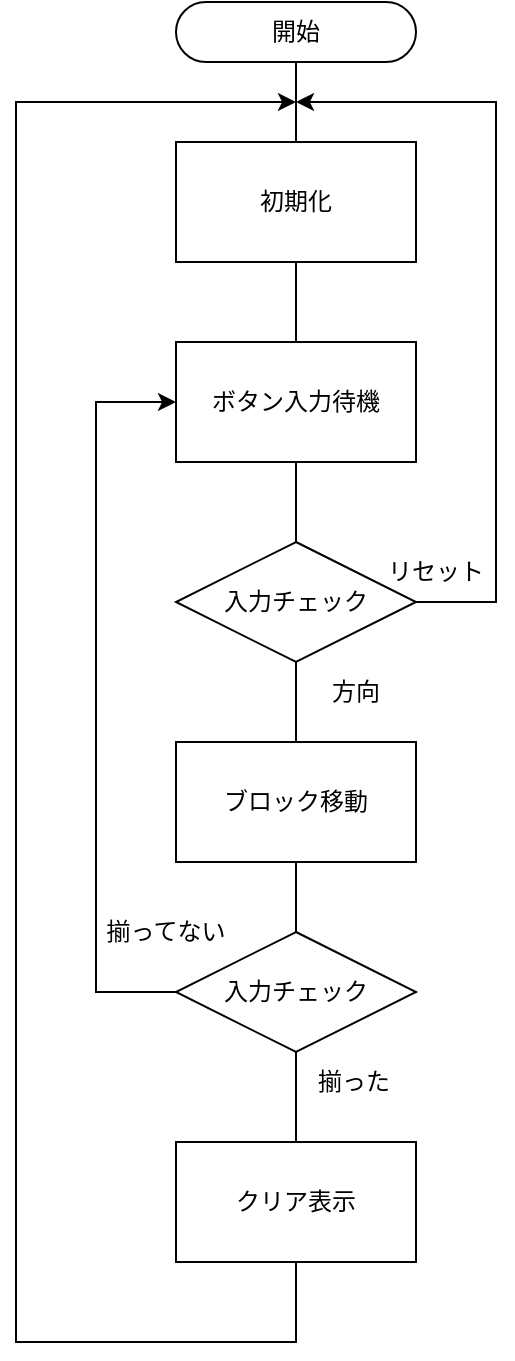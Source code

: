<mxfile version="15.5.0" type="device"><diagram id="jKC7vC3uH3VWmvzwkpSC" name="Page-1"><mxGraphModel dx="559" dy="258" grid="1" gridSize="10" guides="1" tooltips="1" connect="1" arrows="1" fold="1" page="1" pageScale="1" pageWidth="827" pageHeight="1169" math="0" shadow="0"><root><mxCell id="0"/><mxCell id="1" parent="0"/><mxCell id="xdNrVLX2aEE-qCxp2kUJ-4" value="" style="edgeStyle=orthogonalEdgeStyle;rounded=0;orthogonalLoop=1;jettySize=auto;html=1;entryX=0.5;entryY=0;entryDx=0;entryDy=0;endArrow=none;endFill=0;" edge="1" parent="1" source="xdNrVLX2aEE-qCxp2kUJ-2" target="xdNrVLX2aEE-qCxp2kUJ-20"><mxGeometry relative="1" as="geometry"/></mxCell><mxCell id="xdNrVLX2aEE-qCxp2kUJ-2" value="ボタン入力待機" style="rounded=0;whiteSpace=wrap;html=1;" vertex="1" parent="1"><mxGeometry x="360" y="260" width="120" height="60" as="geometry"/></mxCell><mxCell id="xdNrVLX2aEE-qCxp2kUJ-8" value="" style="edgeStyle=orthogonalEdgeStyle;rounded=0;orthogonalLoop=1;jettySize=auto;html=1;exitX=0.5;exitY=1;exitDx=0;exitDy=0;endArrow=none;endFill=0;" edge="1" parent="1" source="xdNrVLX2aEE-qCxp2kUJ-20" target="xdNrVLX2aEE-qCxp2kUJ-7"><mxGeometry relative="1" as="geometry"/></mxCell><mxCell id="xdNrVLX2aEE-qCxp2kUJ-10" value="" style="edgeStyle=orthogonalEdgeStyle;rounded=0;orthogonalLoop=1;jettySize=auto;html=1;entryX=0.5;entryY=0;entryDx=0;entryDy=0;endArrow=none;endFill=0;" edge="1" parent="1" source="xdNrVLX2aEE-qCxp2kUJ-7" target="xdNrVLX2aEE-qCxp2kUJ-22"><mxGeometry relative="1" as="geometry"><Array as="points"><mxPoint x="420" y="540"/><mxPoint x="420" y="540"/></Array></mxGeometry></mxCell><mxCell id="xdNrVLX2aEE-qCxp2kUJ-7" value="ブロック移動" style="whiteSpace=wrap;html=1;rounded=0;" vertex="1" parent="1"><mxGeometry x="360" y="460" width="120" height="60" as="geometry"/></mxCell><mxCell id="xdNrVLX2aEE-qCxp2kUJ-12" value="" style="edgeStyle=orthogonalEdgeStyle;rounded=0;orthogonalLoop=1;jettySize=auto;html=1;exitX=0.5;exitY=1;exitDx=0;exitDy=0;endArrow=none;endFill=0;" edge="1" parent="1" source="xdNrVLX2aEE-qCxp2kUJ-22" target="xdNrVLX2aEE-qCxp2kUJ-11"><mxGeometry relative="1" as="geometry"><mxPoint x="480" y="610" as="sourcePoint"/></mxGeometry></mxCell><mxCell id="xdNrVLX2aEE-qCxp2kUJ-11" value="クリア表示" style="whiteSpace=wrap;html=1;rounded=0;" vertex="1" parent="1"><mxGeometry x="360" y="660" width="120" height="60" as="geometry"/></mxCell><mxCell id="xdNrVLX2aEE-qCxp2kUJ-13" value="" style="endArrow=classic;html=1;rounded=0;edgeStyle=orthogonalEdgeStyle;exitX=0;exitY=0.5;exitDx=0;exitDy=0;entryX=0;entryY=0.5;entryDx=0;entryDy=0;" edge="1" parent="1" source="xdNrVLX2aEE-qCxp2kUJ-22" target="xdNrVLX2aEE-qCxp2kUJ-2"><mxGeometry width="50" height="50" relative="1" as="geometry"><mxPoint x="110" y="600" as="sourcePoint"/><mxPoint x="360" y="300" as="targetPoint"/><Array as="points"><mxPoint x="320" y="585"/><mxPoint x="320" y="290"/></Array></mxGeometry></mxCell><mxCell id="xdNrVLX2aEE-qCxp2kUJ-14" value="初期化" style="rounded=0;whiteSpace=wrap;html=1;" vertex="1" parent="1"><mxGeometry x="360" y="160" width="120" height="60" as="geometry"/></mxCell><mxCell id="xdNrVLX2aEE-qCxp2kUJ-15" value="" style="endArrow=none;html=1;rounded=0;edgeStyle=orthogonalEdgeStyle;exitX=0.5;exitY=1;exitDx=0;exitDy=0;entryX=0.5;entryY=0;entryDx=0;entryDy=0;endFill=0;" edge="1" parent="1" source="xdNrVLX2aEE-qCxp2kUJ-14" target="xdNrVLX2aEE-qCxp2kUJ-2"><mxGeometry width="50" height="50" relative="1" as="geometry"><mxPoint x="220" y="270" as="sourcePoint"/><mxPoint x="270" y="220" as="targetPoint"/></mxGeometry></mxCell><mxCell id="xdNrVLX2aEE-qCxp2kUJ-16" value="" style="endArrow=classic;html=1;rounded=0;edgeStyle=orthogonalEdgeStyle;exitX=0.5;exitY=1;exitDx=0;exitDy=0;" edge="1" parent="1" source="xdNrVLX2aEE-qCxp2kUJ-11"><mxGeometry width="50" height="50" relative="1" as="geometry"><mxPoint x="210" y="670" as="sourcePoint"/><mxPoint x="420" y="140" as="targetPoint"/><Array as="points"><mxPoint x="420" y="760"/><mxPoint x="280" y="760"/><mxPoint x="280" y="140"/></Array></mxGeometry></mxCell><mxCell id="xdNrVLX2aEE-qCxp2kUJ-17" value="" style="endArrow=classic;html=1;rounded=0;edgeStyle=orthogonalEdgeStyle;exitX=1;exitY=0.5;exitDx=0;exitDy=0;" edge="1" parent="1" source="xdNrVLX2aEE-qCxp2kUJ-20"><mxGeometry width="50" height="50" relative="1" as="geometry"><mxPoint x="610" y="380" as="sourcePoint"/><mxPoint x="420" y="140" as="targetPoint"/><Array as="points"><mxPoint x="520" y="390"/><mxPoint x="520" y="140"/></Array></mxGeometry></mxCell><mxCell id="xdNrVLX2aEE-qCxp2kUJ-18" value="開始" style="rounded=1;whiteSpace=wrap;html=1;arcSize=50;" vertex="1" parent="1"><mxGeometry x="360" y="90" width="120" height="30" as="geometry"/></mxCell><mxCell id="xdNrVLX2aEE-qCxp2kUJ-19" value="" style="endArrow=none;html=1;rounded=0;edgeStyle=orthogonalEdgeStyle;exitX=0.5;exitY=1;exitDx=0;exitDy=0;entryX=0.5;entryY=0;entryDx=0;entryDy=0;endFill=0;" edge="1" parent="1" source="xdNrVLX2aEE-qCxp2kUJ-18" target="xdNrVLX2aEE-qCxp2kUJ-14"><mxGeometry width="50" height="50" relative="1" as="geometry"><mxPoint x="660" y="190" as="sourcePoint"/><mxPoint x="710" y="140" as="targetPoint"/></mxGeometry></mxCell><mxCell id="xdNrVLX2aEE-qCxp2kUJ-20" value="入力チェック" style="rhombus;whiteSpace=wrap;html=1;" vertex="1" parent="1"><mxGeometry x="360" y="360" width="120" height="60" as="geometry"/></mxCell><mxCell id="xdNrVLX2aEE-qCxp2kUJ-22" value="入力チェック" style="rhombus;whiteSpace=wrap;html=1;" vertex="1" parent="1"><mxGeometry x="360" y="555" width="120" height="60" as="geometry"/></mxCell><mxCell id="xdNrVLX2aEE-qCxp2kUJ-23" value="リセット" style="text;html=1;strokeColor=none;fillColor=none;align=center;verticalAlign=middle;whiteSpace=wrap;rounded=0;" vertex="1" parent="1"><mxGeometry x="460" y="360" width="60" height="30" as="geometry"/></mxCell><mxCell id="xdNrVLX2aEE-qCxp2kUJ-24" value="方向" style="text;html=1;strokeColor=none;fillColor=none;align=center;verticalAlign=middle;whiteSpace=wrap;rounded=0;" vertex="1" parent="1"><mxGeometry x="420" y="420" width="60" height="30" as="geometry"/></mxCell><mxCell id="xdNrVLX2aEE-qCxp2kUJ-25" value="揃ってない" style="text;html=1;strokeColor=none;fillColor=none;align=center;verticalAlign=middle;whiteSpace=wrap;rounded=0;" vertex="1" parent="1"><mxGeometry x="320" y="540" width="70" height="30" as="geometry"/></mxCell><mxCell id="xdNrVLX2aEE-qCxp2kUJ-26" value="揃った" style="text;html=1;strokeColor=none;fillColor=none;align=center;verticalAlign=middle;whiteSpace=wrap;rounded=0;" vertex="1" parent="1"><mxGeometry x="414" y="615" width="70" height="30" as="geometry"/></mxCell></root></mxGraphModel></diagram></mxfile>